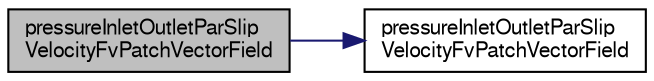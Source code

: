 digraph "pressureInletOutletParSlipVelocityFvPatchVectorField"
{
  bgcolor="transparent";
  edge [fontname="FreeSans",fontsize="10",labelfontname="FreeSans",labelfontsize="10"];
  node [fontname="FreeSans",fontsize="10",shape=record];
  rankdir="LR";
  Node4 [label="pressureInletOutletParSlip\lVelocityFvPatchVectorField",height=0.2,width=0.4,color="black", fillcolor="grey75", style="filled", fontcolor="black"];
  Node4 -> Node5 [color="midnightblue",fontsize="10",style="solid",fontname="FreeSans"];
  Node5 [label="pressureInletOutletParSlip\lVelocityFvPatchVectorField",height=0.2,width=0.4,color="black",URL="$a22222.html#a80b60aea69d237f942dcf5c12431aafc",tooltip="Construct from patch and internal field. "];
}
